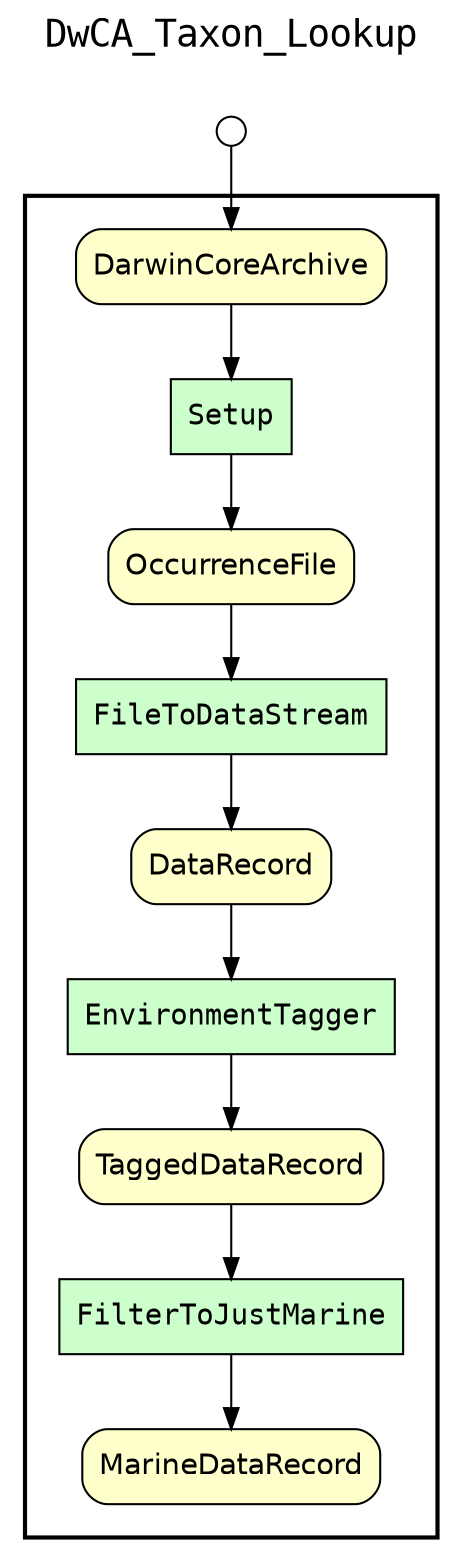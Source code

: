 
digraph yw_data_view {
rankdir=TB
fontname=Courier; fontsize=18; labelloc=t
label="DwCA_Taxon_Lookup"
subgraph cluster_workflow { label=""; color=black; penwidth=2
subgraph cluster_workflow_inner { label=""; color=white
node[shape=box style="filled" fillcolor="#CCFFCC" peripheries=1 fontname=Courier]
EnvironmentTagger
FileToDataStream
Setup
FilterToJustMarine
node[shape=box style="filled" fillcolor="#CCFFCC" peripheries=1 fontname=Courier]
node[shape=box style="rounded,filled" fillcolor="#FFFFCC" peripheries=1 fontname=Helvetica]
DarwinCoreArchive
OccurrenceFile
DataRecord
TaggedDataRecord
MarineDataRecord
node[shape=box style="rounded,filled" fillcolor="#FFFFFF" peripheries=1 fontname=Helvetica]
}}
subgraph cluster_inflows { label=""; color=white; penwidth=2
subgraph cluster_inflows_inner { label=""; color=white
node[shape=circle fillcolor="#FFFFFF" peripheries=1 width=0.2]
DarwinCoreArchive_inflow [label=""]
}}
subgraph cluster_outflows { label=""; color=white; penwidth=2
subgraph cluster_outflows_inner { label=""; color=white
node[shape=circle fillcolor="#FFFFFF" peripheries=1 width=0.2]
}}
TaggedDataRecord -> FilterToJustMarine
DataRecord -> EnvironmentTagger
OccurrenceFile -> FileToDataStream
DarwinCoreArchive -> Setup
Setup -> OccurrenceFile
FileToDataStream -> DataRecord
EnvironmentTagger -> TaggedDataRecord
FilterToJustMarine -> MarineDataRecord
DarwinCoreArchive_inflow -> DarwinCoreArchive
}

